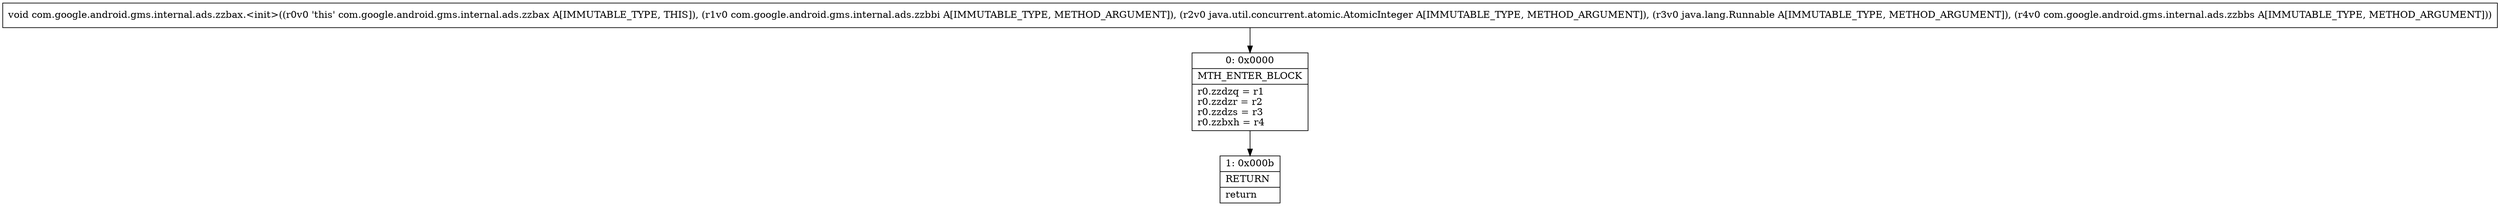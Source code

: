 digraph "CFG forcom.google.android.gms.internal.ads.zzbax.\<init\>(Lcom\/google\/android\/gms\/internal\/ads\/zzbbi;Ljava\/util\/concurrent\/atomic\/AtomicInteger;Ljava\/lang\/Runnable;Lcom\/google\/android\/gms\/internal\/ads\/zzbbs;)V" {
Node_0 [shape=record,label="{0\:\ 0x0000|MTH_ENTER_BLOCK\l|r0.zzdzq = r1\lr0.zzdzr = r2\lr0.zzdzs = r3\lr0.zzbxh = r4\l}"];
Node_1 [shape=record,label="{1\:\ 0x000b|RETURN\l|return\l}"];
MethodNode[shape=record,label="{void com.google.android.gms.internal.ads.zzbax.\<init\>((r0v0 'this' com.google.android.gms.internal.ads.zzbax A[IMMUTABLE_TYPE, THIS]), (r1v0 com.google.android.gms.internal.ads.zzbbi A[IMMUTABLE_TYPE, METHOD_ARGUMENT]), (r2v0 java.util.concurrent.atomic.AtomicInteger A[IMMUTABLE_TYPE, METHOD_ARGUMENT]), (r3v0 java.lang.Runnable A[IMMUTABLE_TYPE, METHOD_ARGUMENT]), (r4v0 com.google.android.gms.internal.ads.zzbbs A[IMMUTABLE_TYPE, METHOD_ARGUMENT])) }"];
MethodNode -> Node_0;
Node_0 -> Node_1;
}

